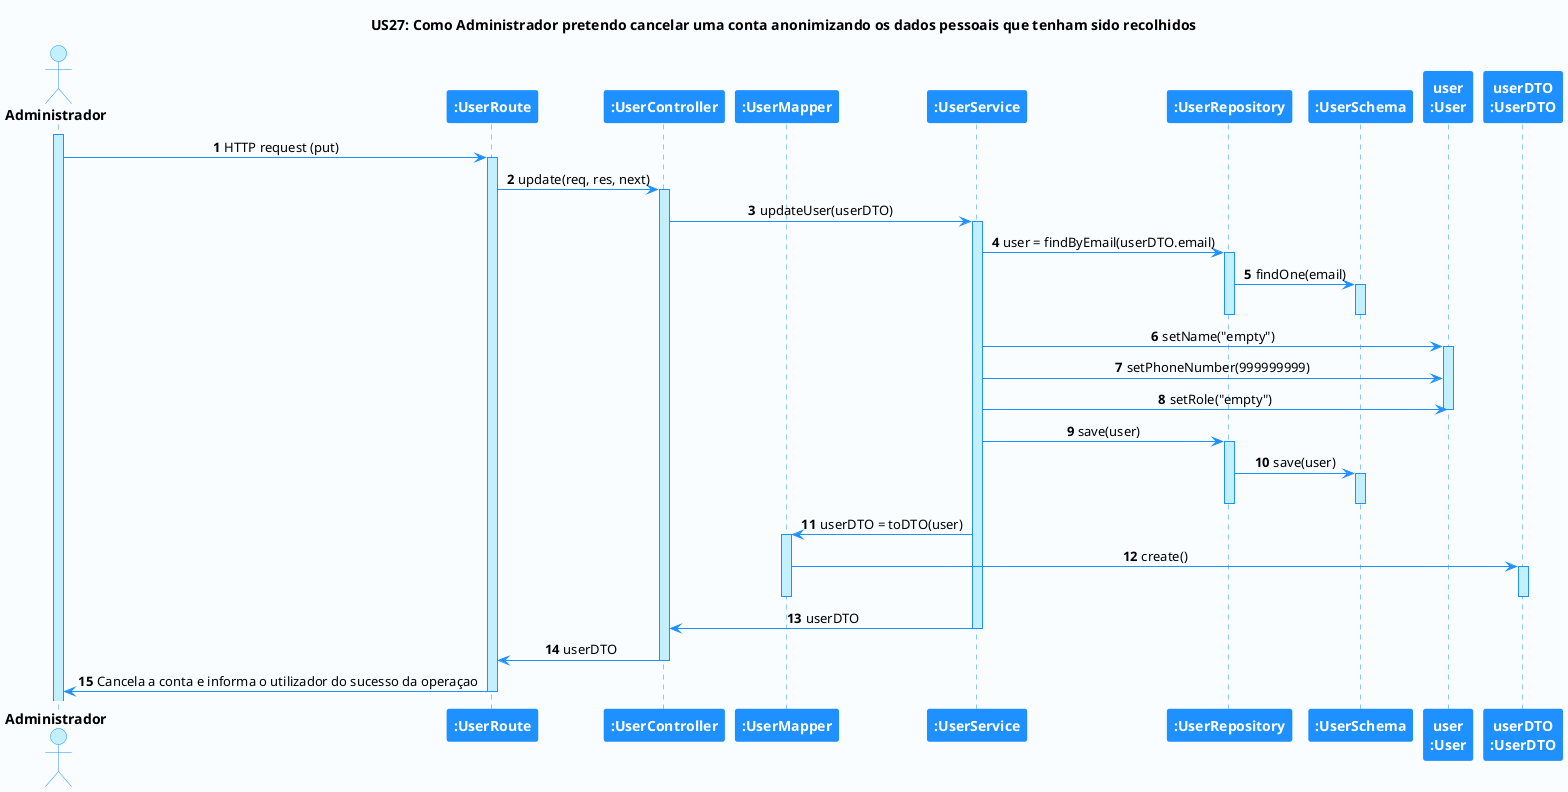 @startuml hello

'-Style----------------------------------------------------------------------------------------------------------------

autonumber

skinparam DefaultTextAlignment center

skinparam BackgroundColor #fafdff

skinparam sequence {
    LifeLineBorderColor DodgerBlue
    LifeLineBackgroundColor APPLICATION

    ActorBackgroundColor APPLICATION
    ActorBorderColor DodgerBlue

    BackgroundColor #FFFFFF
    ArrowColor DodgerBlue
    BorderColor DodgerBlue

    ParticipantBackgroundColor DodgerBlue
    ParticipantFontColor #FFFFFF
    ParticipantBorderColor DodgerBlue

    GroupBorderColor #082642
    GroupBackgroundColor APPLICATION
}

skinparam note {
    LifeLineBorderColor DodgerBlue
    LifeLineBackgroundColor APPLICATION

    ActorBackgroundColor APPLICATION
    ActorBorderColor DodgerBlue

    BackgroundColor #FFFFFF
    ArrowColor DodgerBlue
    BorderColor DodgerBlue

    ParticipantBackgroundColor DodgerBlue
    ParticipantFontColor #FFFFFF
    ParticipantBorderColor DodgerBlue

    GroupBorderColor #082642
    GroupBackgroundColor APPLICATION
}

'-Title----------------------------------------------------------------------------------------------------------------

title US27: Como Administrador pretendo cancelar uma conta anonimizando os dados pessoais que tenham sido recolhidos

'-Actors/Participants--------------------------------------------------------------------------------------------------

actor "<b>Administrador" as A
participant "<b>:UserRoute" as CR
participant "<b>:UserController" as CC
participant "<b>:UserMapper" as CM
participant "<b>:UserService" as CS
participant "<b>:UserRepository" as CREP
participant "<b>:UserSchema" as CSC
participant "<b>user\n<b>:User" as C
participant "<b>userDTO\n<b>:UserDTO" as CD


'-Associations---------------------------------------------------------------------------------------------------------

activate A

A -> CR: HTTP request (put)
activate CR

CR -> CC: update(req, res, next)
activate CC


CC -> CS : updateUser(userDTO)
activate CS
CS -> CREP : user = findByEmail(userDTO.email)
activate CREP
CREP -> CSC : findOne(email)
activate CSC
deactivate CSC
deactivate CREP
CS -> C : setName("empty")
activate C
CS -> C : setPhoneNumber(999999999)
CS -> C : setRole("empty")
deactivate C
CS -> CREP : save(user)
activate CREP
CREP -> CSC : save(user)
activate CSC
deactivate CSC
deactivate CREP
CS -> CM : userDTO = toDTO(user)
activate CM
CM -> CD : create()
activate CD
deactivate CD
deactivate CM
CS -> CC : userDTO
deactivate CS
CC -> CR: userDTO
deactivate CC

CR -> A: Cancela a conta e informa o utilizador do sucesso da operaçao
deactivate CR
'----------------------------------------------------------------------------------------------------------------------

@enduml